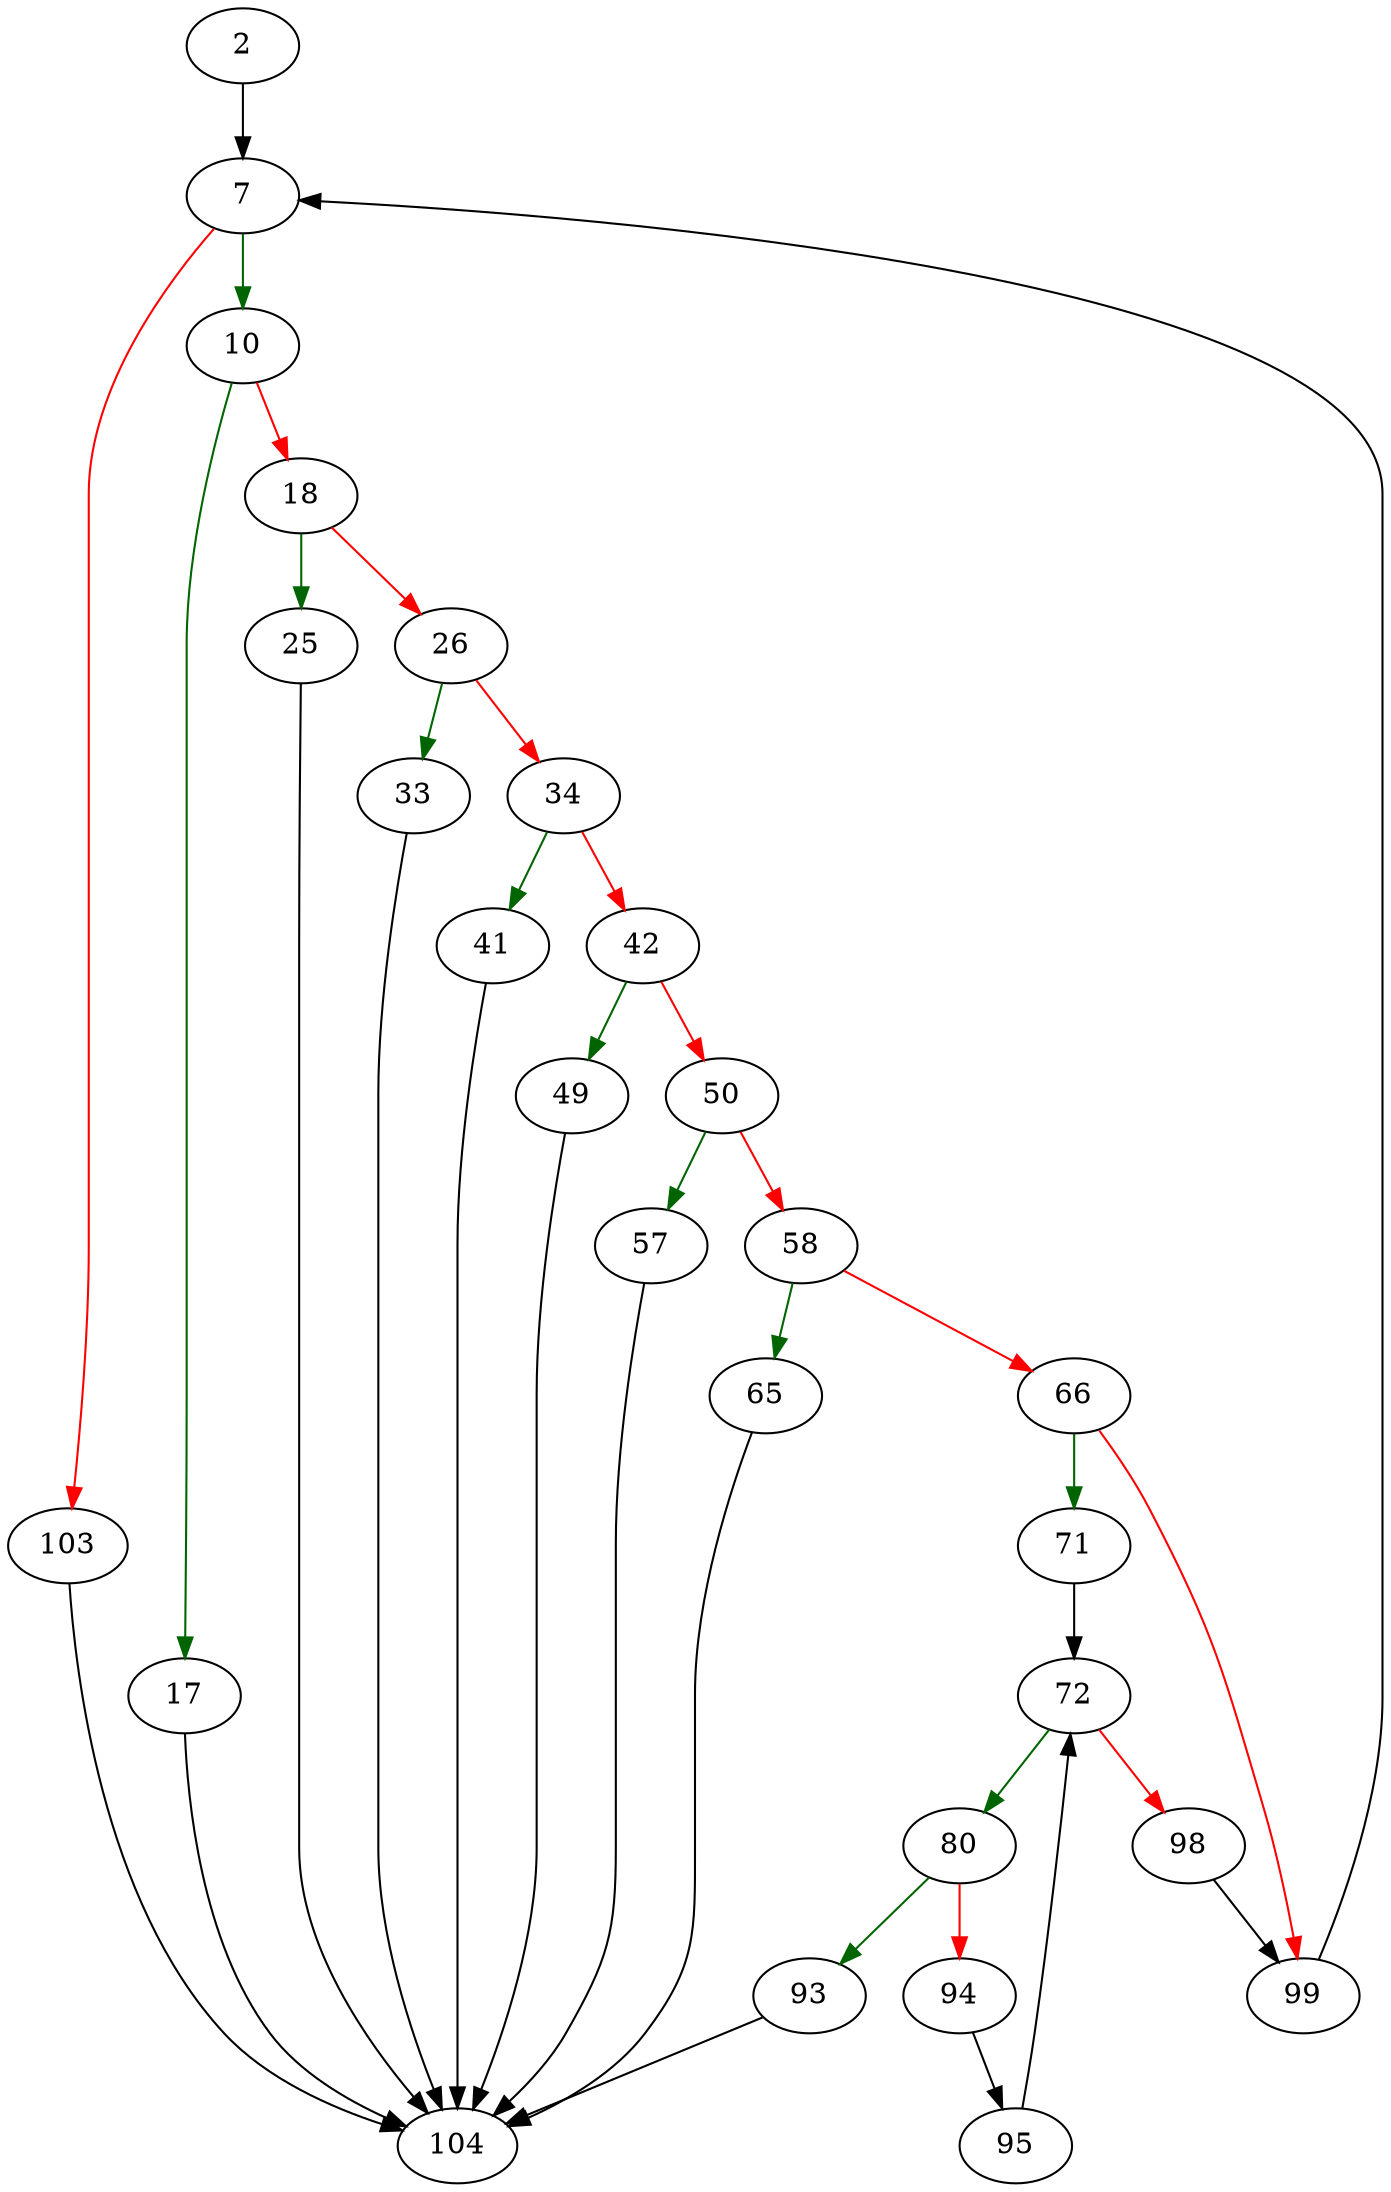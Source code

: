 strict digraph "sqlite3FixSelect" {
	// Node definitions.
	2 [entry=true];
	7;
	10;
	103;
	17;
	18;
	104;
	25;
	26;
	33;
	34;
	41;
	42;
	49;
	50;
	57;
	58;
	65;
	66;
	71;
	99;
	72;
	80;
	98;
	93;
	94;
	95;

	// Edge definitions.
	2 -> 7;
	7 -> 10 [
		color=darkgreen
		cond=true
	];
	7 -> 103 [
		color=red
		cond=false
	];
	10 -> 17 [
		color=darkgreen
		cond=true
	];
	10 -> 18 [
		color=red
		cond=false
	];
	103 -> 104;
	17 -> 104;
	18 -> 25 [
		color=darkgreen
		cond=true
	];
	18 -> 26 [
		color=red
		cond=false
	];
	25 -> 104;
	26 -> 33 [
		color=darkgreen
		cond=true
	];
	26 -> 34 [
		color=red
		cond=false
	];
	33 -> 104;
	34 -> 41 [
		color=darkgreen
		cond=true
	];
	34 -> 42 [
		color=red
		cond=false
	];
	41 -> 104;
	42 -> 49 [
		color=darkgreen
		cond=true
	];
	42 -> 50 [
		color=red
		cond=false
	];
	49 -> 104;
	50 -> 57 [
		color=darkgreen
		cond=true
	];
	50 -> 58 [
		color=red
		cond=false
	];
	57 -> 104;
	58 -> 65 [
		color=darkgreen
		cond=true
	];
	58 -> 66 [
		color=red
		cond=false
	];
	65 -> 104;
	66 -> 71 [
		color=darkgreen
		cond=true
	];
	66 -> 99 [
		color=red
		cond=false
	];
	71 -> 72;
	99 -> 7;
	72 -> 80 [
		color=darkgreen
		cond=true
	];
	72 -> 98 [
		color=red
		cond=false
	];
	80 -> 93 [
		color=darkgreen
		cond=true
	];
	80 -> 94 [
		color=red
		cond=false
	];
	98 -> 99;
	93 -> 104;
	94 -> 95;
	95 -> 72;
}